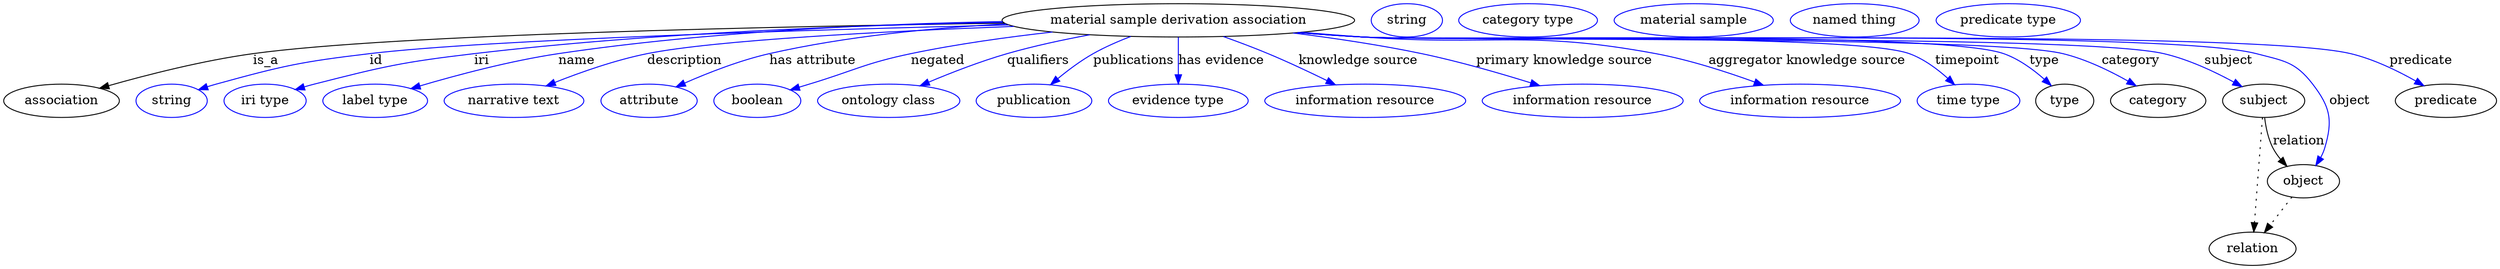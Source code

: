 digraph {
	graph [bb="0,0,2692,283"];
	node [label="\N"];
	"material sample derivation association"	[height=0.5,
		label="material sample derivation association",
		pos="1267.4,265",
		width=5.2898];
	association	[height=0.5,
		pos="62.394,178",
		width=1.7332];
	"material sample derivation association" -> association	[label=is_a,
		lp="282.39,221.5",
		pos="e,103.74,191.66 1079.5,261.97 834.55,258.53 419.58,249.78 268.39,229 214.84,221.64 154.92,206.26 113.57,194.5"];
	id	[color=blue,
		height=0.5,
		label=string,
		pos="181.39,178",
		width=1.0652];
	"material sample derivation association" -> id	[color=blue,
		label=id,
		lp="401.39,221.5",
		pos="e,210.37,190.01 1084.2,260.04 868.42,254.79 522.98,244.34 394.39,229 320.14,220.14 301.49,215.87 229.39,196 226.28,195.14 223.08,\
194.18 219.88,193.17",
		style=solid];
	iri	[color=blue,
		height=0.5,
		label="iri type",
		pos="282.39,178",
		width=1.2277];
	"material sample derivation association" -> iri	[color=blue,
		label=iri,
		lp="515.39,221.5",
		pos="e,315.29,190.23 1078.2,262.81 924.07,260.04 701.03,251.91 507.39,229 430.1,219.85 410.81,215.26 335.39,196 332.02,195.14 328.54,\
194.18 325.05,193.17",
		style=solid];
	name	[color=blue,
		height=0.5,
		label="label type",
		pos="401.39,178",
		width=1.5707];
	"material sample derivation association" -> name	[color=blue,
		label=name,
		lp="618.39,221.5",
		pos="e,440.17,191.27 1077.2,263.86 942.74,261.38 758.69,253.15 598.39,229 546.93,221.25 489.37,205.83 449.83,194.15",
		style=solid];
	description	[color=blue,
		height=0.5,
		label="narrative text",
		pos="551.39,178",
		width=2.0943];
	"material sample derivation association" -> description	[color=blue,
		label=description,
		lp="733.89,221.5",
		pos="e,585.65,194.09 1089.3,258.53 949.4,253.22 766.42,243.78 693.39,229 659.48,222.13 622.67,209 595.02,197.91",
		style=solid];
	"has attribute"	[color=blue,
		height=0.5,
		label=attribute,
		pos="696.39,178",
		width=1.4443];
	"material sample derivation association" -> "has attribute"	[color=blue,
		label="has attribute",
		lp="872.39,221.5",
		pos="e,725.34,193.03 1080.9,261.23 1001.4,256.97 908.04,247.86 825.39,229 793.83,221.8 759.75,208.32 734.54,197.17",
		style=solid];
	negated	[color=blue,
		height=0.5,
		label=boolean,
		pos="813.39,178",
		width=1.2999];
	"material sample derivation association" -> negated	[color=blue,
		label=negated,
		lp="1007.4,221.5",
		pos="e,848.59,189.93 1131.3,252.37 1082.8,246.94 1027.9,239.34 978.39,229 928.43,218.56 917.22,210.87 868.39,196 865.09,194.99 861.68,\
193.95 858.25,192.9",
		style=solid];
	qualifiers	[color=blue,
		height=0.5,
		label="ontology class",
		pos="954.39,178",
		width=2.1304];
	"material sample derivation association" -> qualifiers	[color=blue,
		label=qualifiers,
		lp="1115.9,221.5",
		pos="e,988.3,194.24 1171.5,249.36 1142.6,244.01 1111,237.21 1082.4,229 1053.5,220.71 1022.1,208.5 997.66,198.21",
		style=solid];
	publications	[color=blue,
		height=0.5,
		label=publication,
		pos="1111.4,178",
		width=1.7332];
	"material sample derivation association" -> publications	[color=blue,
		label=publications,
		lp="1219.4,221.5",
		pos="e,1129.4,195.45 1216,247.56 1202.4,242.39 1188,236.13 1175.4,229 1162,221.42 1148.3,211.19 1137.1,201.95",
		style=solid];
	"has evidence"	[color=blue,
		height=0.5,
		label="evidence type",
		pos="1267.4,178",
		width=2.0943];
	"material sample derivation association" -> "has evidence"	[color=blue,
		label="has evidence",
		lp="1313.9,221.5",
		pos="e,1267.4,196.18 1267.4,246.8 1267.4,235.16 1267.4,219.55 1267.4,206.24",
		style=solid];
	"knowledge source"	[color=blue,
		height=0.5,
		label="information resource",
		pos="1469.4,178",
		width=3.015];
	"material sample derivation association" -> "knowledge source"	[color=blue,
		label="knowledge source",
		lp="1461.9,221.5",
		pos="e,1437.1,195.37 1316.1,247.48 1331.7,241.92 1348.9,235.48 1364.4,229 1385.7,220.11 1408.9,209.19 1428.1,199.83",
		style=solid];
	"primary knowledge source"	[color=blue,
		height=0.5,
		label="information resource",
		pos="1704.4,178",
		width=3.015];
	"material sample derivation association" -> "primary knowledge source"	[color=blue,
		label="primary knowledge source",
		lp="1684.4,221.5",
		pos="e,1658,194.37 1391.5,251.31 1435.6,245.79 1485.4,238.4 1530.4,229 1570.3,220.66 1614.4,207.94 1648.3,197.41",
		style=solid];
	"aggregator knowledge source"	[color=blue,
		height=0.5,
		label="information resource",
		pos="1939.4,178",
		width=3.015];
	"material sample derivation association" -> "aggregator knowledge source"	[color=blue,
		label="aggregator knowledge source",
		lp="1946.9,221.5",
		pos="e,1899.7,194.8 1400.8,252.14 1423,250.32 1445.8,248.53 1467.4,247 1607.7,237.04 1645.1,254.67 1783.4,229 1820,222.21 1859.9,209.3 \
1890.2,198.3",
		style=solid];
	timepoint	[color=blue,
		height=0.5,
		label="time type",
		pos="2121.4,178",
		width=1.5346];
	"material sample derivation association" -> timepoint	[color=blue,
		label=timepoint,
		lp="2120.4,221.5",
		pos="e,2106.3,195.37 1398,251.87 1421.1,250.02 1445,248.3 1467.4,247 1532.9,243.22 1995.7,251.3 2057.4,229 2072.9,223.39 2087.6,212.47 \
2099,202.25",
		style=solid];
	type	[height=0.5,
		pos="2225.4,178",
		width=0.86659];
	"material sample derivation association" -> type	[color=blue,
		label=type,
		lp="2203.4,221.5",
		pos="e,2210.8,194.43 1397.5,251.83 1420.8,249.97 1444.8,248.25 1467.4,247 1544.2,242.74 2086.8,254.44 2159.4,229 2175.7,223.28 2191.3,\
211.9 2203.2,201.44",
		style=solid];
	category	[height=0.5,
		pos="2326.4,178",
		width=1.4263];
	"material sample derivation association" -> category	[color=blue,
		label=category,
		lp="2296.9,221.5",
		pos="e,2302.5,194.25 1397.2,251.81 1420.6,249.94 1444.7,248.23 1467.4,247 1551.3,242.44 2141.7,248.8 2223.4,229 2248.2,222.98 2274.1,\
210.38 2293.7,199.34",
		style=solid];
	subject	[height=0.5,
		pos="2440.4,178",
		width=1.2277];
	"material sample derivation association" -> subject	[color=blue,
		label=subject,
		lp="2402.4,221.5",
		pos="e,2417,193.31 1397,251.77 1420.4,249.91 1444.6,248.2 1467.4,247 1563.4,241.93 2238.7,250.65 2332.4,229 2359.2,222.8 2387.4,209.5 \
2408.2,198.18",
		style=solid];
	object	[height=0.5,
		pos="2483.4,91",
		width=1.0832];
	"material sample derivation association" -> object	[color=blue,
		label=object,
		lp="2533.4,178",
		pos="e,2496.8,108.09 1396.7,251.75 1420.2,249.88 1444.5,248.18 1467.4,247 1574.5,241.46 2328.7,256.29 2432.4,229 2462.2,221.16 2474.6,\
220.43 2493.4,196 2512.4,171.26 2515.3,156.9 2506.4,127 2505.4,123.55 2503.9,120.13 2502.1,116.85",
		style=solid];
	predicate	[height=0.5,
		pos="2637.4,178",
		width=1.5165];
	"material sample derivation association" -> predicate	[color=blue,
		label=predicate,
		lp="2610.4,221.5",
		pos="e,2613.6,194.3 1396.4,251.74 1420,249.86 1444.4,248.17 1467.4,247 1585.8,240.98 2419.1,256.54 2534.4,229 2559.3,223.06 2585.1,210.47 \
2604.7,199.41",
		style=solid];
	association_type	[color=blue,
		height=0.5,
		label=string,
		pos="1514.4,265",
		width=1.0652];
	association_category	[color=blue,
		height=0.5,
		label="category type",
		pos="1645.4,265",
		width=2.0762];
	subject -> object	[label=relation,
		lp="2478.4,134.5",
		pos="e,2465.5,107.23 2441.5,159.55 2442.7,149.57 2445.2,137.07 2450.4,127 2452.6,122.68 2455.5,118.52 2458.7,114.66"];
	relation	[height=0.5,
		pos="2428.4,18",
		width=1.2999];
	subject -> relation	[pos="e,2429.7,36.188 2439.1,159.79 2437,132.48 2433,78.994 2430.5,46.38",
		style=dotted];
	"material sample derivation association_subject"	[color=blue,
		height=0.5,
		label="material sample",
		pos="1824.4,265",
		width=2.3831];
	object -> relation	[pos="e,2441.2,35.54 2470.9,73.889 2464,64.939 2455.2,53.617 2447.4,43.584",
		style=dotted];
	"material sample derivation association_object"	[color=blue,
		height=0.5,
		label="named thing",
		pos="1997.4,265",
		width=1.9318];
	"material sample derivation association_predicate"	[color=blue,
		height=0.5,
		label="predicate type",
		pos="2163.4,265",
		width=2.1665];
}
